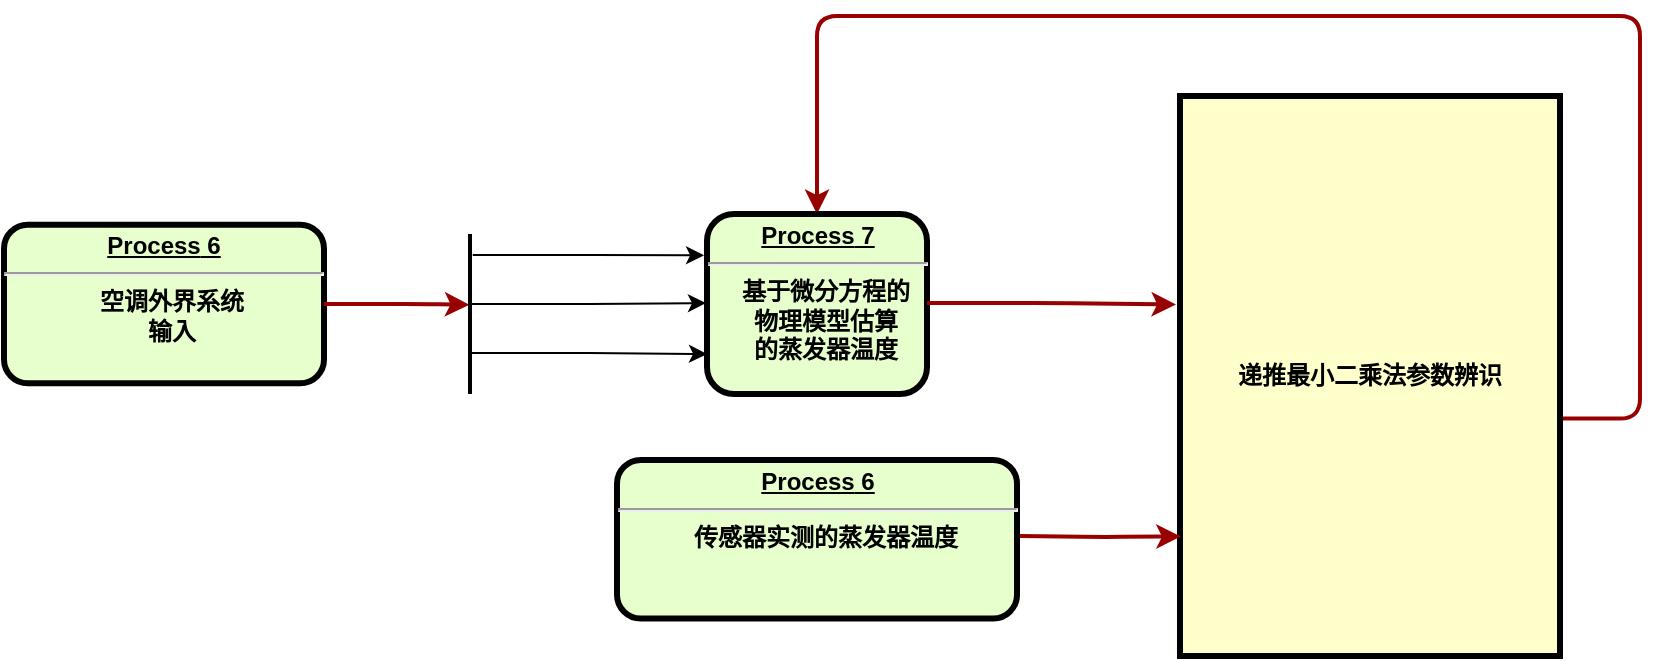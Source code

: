 <mxfile version="22.1.11" type="github">
  <diagram name="Page-1" id="c7558073-3199-34d8-9f00-42111426c3f3">
    <mxGraphModel dx="1963" dy="778" grid="1" gridSize="10" guides="1" tooltips="1" connect="1" arrows="1" fold="1" page="1" pageScale="1" pageWidth="826" pageHeight="1169" background="none" math="0" shadow="0">
      <root>
        <mxCell id="0" />
        <mxCell id="1" parent="0" />
        <mxCell id="10" value="&lt;p style=&quot;margin: 0px; margin-top: 4px; text-align: center; text-decoration: underline;&quot;&gt;&lt;strong&gt;&lt;strong&gt;Process&lt;/strong&gt; 6&lt;br&gt;&lt;/strong&gt;&lt;/p&gt;&lt;hr&gt;&lt;p style=&quot;margin: 0px; margin-left: 8px;&quot;&gt;空调外界系统&lt;/p&gt;&lt;p style=&quot;margin: 0px; margin-left: 8px;&quot;&gt;输入&lt;/p&gt;" style="verticalAlign=middle;align=center;overflow=fill;fontSize=12;fontFamily=Helvetica;html=1;rounded=1;fontStyle=1;strokeWidth=3;fillColor=#E6FFCC" parent="1" vertex="1">
          <mxGeometry x="-8" y="514.37" width="160" height="79.25" as="geometry" />
        </mxCell>
        <mxCell id="47FUqNn5VWWqSbPYocdL-99" style="edgeStyle=orthogonalEdgeStyle;rounded=1;orthogonalLoop=1;jettySize=auto;html=1;entryX=0.5;entryY=0;entryDx=0;entryDy=0;strokeColor=#990000;strokeWidth=2;exitX=1.004;exitY=0.576;exitDx=0;exitDy=0;exitPerimeter=0;" parent="1" source="13" target="11" edge="1">
          <mxGeometry relative="1" as="geometry">
            <mxPoint x="630" y="200" as="targetPoint" />
            <Array as="points">
              <mxPoint x="810" y="611" />
              <mxPoint x="810" y="410" />
              <mxPoint x="399" y="410" />
            </Array>
          </mxGeometry>
        </mxCell>
        <mxCell id="13" value="递推最小二乘法参数辨识" style="whiteSpace=wrap;align=center;verticalAlign=middle;fontStyle=1;strokeWidth=3;fillColor=#FFFFCC" parent="1" vertex="1">
          <mxGeometry x="580" y="450" width="190" height="280" as="geometry" />
        </mxCell>
        <mxCell id="11" value="&lt;p style=&quot;margin: 0px; margin-top: 4px; text-align: center; text-decoration: underline;&quot;&gt;&lt;strong&gt;&lt;strong&gt;Process&lt;/strong&gt; 7&lt;br&gt;&lt;/strong&gt;&lt;/p&gt;&lt;hr&gt;&lt;p style=&quot;margin: 0px; margin-left: 8px;&quot;&gt;基于微分方程的&lt;/p&gt;&lt;p style=&quot;margin: 0px; margin-left: 8px;&quot;&gt;物理模型估算&lt;/p&gt;&lt;p style=&quot;margin: 0px; margin-left: 8px;&quot;&gt;的蒸发器温度&lt;/p&gt;" style="verticalAlign=middle;align=center;overflow=fill;fontSize=12;fontFamily=Helvetica;html=1;rounded=1;fontStyle=1;strokeWidth=3;fillColor=#E6FFCC" parent="1" vertex="1">
          <mxGeometry x="343.5" y="509" width="110" height="90" as="geometry" />
        </mxCell>
        <mxCell id="83" value="" style="edgeStyle=elbowEdgeStyle;elbow=horizontal;strokeColor=#990000;strokeWidth=2" parent="1" edge="1">
          <mxGeometry width="100" height="100" relative="1" as="geometry">
            <mxPoint x="453.5" y="553.5" as="sourcePoint" />
            <mxPoint x="578" y="554.25" as="targetPoint" />
          </mxGeometry>
        </mxCell>
        <mxCell id="85" value="" style="edgeStyle=elbowEdgeStyle;elbow=horizontal;strokeColor=#990000;strokeWidth=2;exitX=1;exitY=0.5;exitDx=0;exitDy=0;entryX=0.442;entryY=0.733;entryDx=0;entryDy=0;entryPerimeter=0;" parent="1" source="10" edge="1">
          <mxGeometry width="100" height="100" relative="1" as="geometry">
            <mxPoint x="272" y="559.99" as="sourcePoint" />
            <mxPoint x="224.67" y="554.36" as="targetPoint" />
            <Array as="points">
              <mxPoint x="202" y="549.99" />
            </Array>
          </mxGeometry>
        </mxCell>
        <mxCell id="47FUqNn5VWWqSbPYocdL-98" style="edgeStyle=orthogonalEdgeStyle;rounded=1;orthogonalLoop=1;jettySize=auto;html=1;entryX=0.002;entryY=0.815;entryDx=0;entryDy=0;entryPerimeter=0;strokeColor=#990000;strokeWidth=2;" parent="1" edge="1">
          <mxGeometry relative="1" as="geometry">
            <mxPoint x="500" y="670" as="sourcePoint" />
            <mxPoint x="580.38" y="670.2" as="targetPoint" />
          </mxGeometry>
        </mxCell>
        <mxCell id="47FUqNn5VWWqSbPYocdL-102" value="&lt;p style=&quot;margin: 0px; margin-top: 4px; text-align: center; text-decoration: underline;&quot;&gt;&lt;strong&gt;&lt;strong&gt;Process&lt;/strong&gt; 6&lt;br&gt;&lt;/strong&gt;&lt;/p&gt;&lt;hr&gt;&lt;p style=&quot;margin: 0px; margin-left: 8px;&quot;&gt;传感器实测的蒸发器温度&lt;/p&gt;" style="verticalAlign=middle;align=center;overflow=fill;fontSize=12;fontFamily=Helvetica;html=1;rounded=1;fontStyle=1;strokeWidth=3;fillColor=#E6FFCC" parent="1" vertex="1">
          <mxGeometry x="298.5" y="632" width="200" height="79.25" as="geometry" />
        </mxCell>
        <mxCell id="47FUqNn5VWWqSbPYocdL-117" value="" style="edgeStyle=orthogonalEdgeStyle;rounded=0;orthogonalLoop=1;jettySize=auto;html=1;exitX=0.131;exitY=0.362;exitDx=0;exitDy=0;exitPerimeter=0;entryX=-0.013;entryY=0.538;entryDx=0;entryDy=0;entryPerimeter=0;" parent="1" source="47FUqNn5VWWqSbPYocdL-110" edge="1">
          <mxGeometry relative="1" as="geometry">
            <mxPoint x="342.03" y="529.64" as="targetPoint" />
          </mxGeometry>
        </mxCell>
        <mxCell id="47FUqNn5VWWqSbPYocdL-110" value="" style="line;strokeWidth=2;direction=south;html=1;" parent="1" vertex="1">
          <mxGeometry x="220" y="519" width="10" height="80" as="geometry" />
        </mxCell>
        <mxCell id="47FUqNn5VWWqSbPYocdL-120" value="" style="edgeStyle=orthogonalEdgeStyle;rounded=0;orthogonalLoop=1;jettySize=auto;html=1;exitX=0.131;exitY=0.362;exitDx=0;exitDy=0;exitPerimeter=0;entryX=-0.013;entryY=0.538;entryDx=0;entryDy=0;entryPerimeter=0;" parent="1" edge="1">
          <mxGeometry relative="1" as="geometry">
            <mxPoint x="224.97" y="552.52" as="sourcePoint" />
            <mxPoint x="342.97" y="553.52" as="targetPoint" />
            <Array as="points">
              <mxPoint x="225.5" y="554" />
              <mxPoint x="284.5" y="554" />
            </Array>
          </mxGeometry>
        </mxCell>
        <mxCell id="47FUqNn5VWWqSbPYocdL-122" value="" style="edgeStyle=orthogonalEdgeStyle;rounded=0;orthogonalLoop=1;jettySize=auto;html=1;exitX=0.131;exitY=0.362;exitDx=0;exitDy=0;exitPerimeter=0;" parent="1" edge="1">
          <mxGeometry relative="1" as="geometry">
            <mxPoint x="224.97" y="578.52" as="sourcePoint" />
            <mxPoint x="343.5" y="579" as="targetPoint" />
            <Array as="points">
              <mxPoint x="284.5" y="579" />
            </Array>
          </mxGeometry>
        </mxCell>
      </root>
    </mxGraphModel>
  </diagram>
</mxfile>
